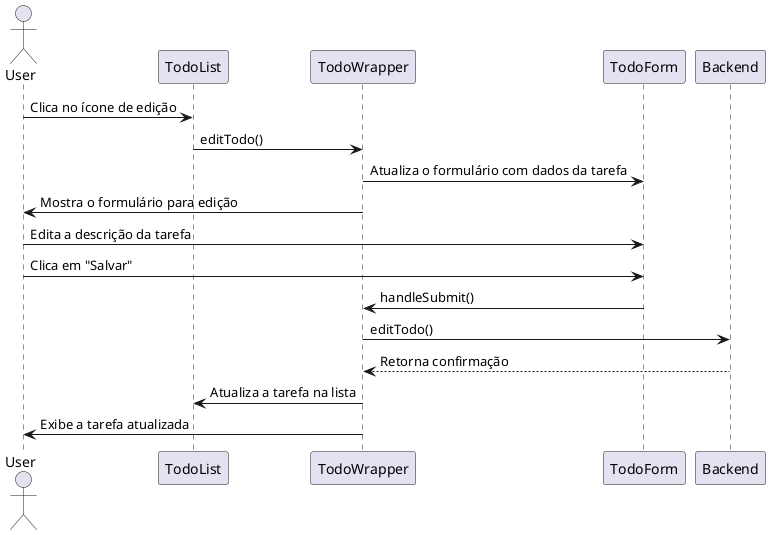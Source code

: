 @startuml

actor User

participant TodoList
participant TodoWrapper
participant TodoForm
participant Backend

User -> TodoList : Clica no ícone de edição

TodoList -> TodoWrapper : editTodo()
TodoWrapper -> TodoForm : Atualiza o formulário com dados da tarefa
TodoWrapper -> User : Mostra o formulário para edição

User -> TodoForm : Edita a descrição da tarefa
User -> TodoForm : Clica em "Salvar"

TodoForm -> TodoWrapper : handleSubmit()
TodoWrapper -> Backend : editTodo()
Backend --> TodoWrapper : Retorna confirmação

TodoWrapper -> TodoList : Atualiza a tarefa na lista
TodoWrapper -> User : Exibe a tarefa atualizada

@enduml
